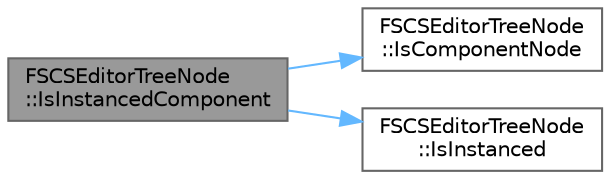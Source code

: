 digraph "FSCSEditorTreeNode::IsInstancedComponent"
{
 // INTERACTIVE_SVG=YES
 // LATEX_PDF_SIZE
  bgcolor="transparent";
  edge [fontname=Helvetica,fontsize=10,labelfontname=Helvetica,labelfontsize=10];
  node [fontname=Helvetica,fontsize=10,shape=box,height=0.2,width=0.4];
  rankdir="LR";
  Node1 [id="Node000001",label="FSCSEditorTreeNode\l::IsInstancedComponent",height=0.2,width=0.4,color="gray40", fillcolor="grey60", style="filled", fontcolor="black",tooltip=" "];
  Node1 -> Node2 [id="edge1_Node000001_Node000002",color="steelblue1",style="solid",tooltip=" "];
  Node2 [id="Node000002",label="FSCSEditorTreeNode\l::IsComponentNode",height=0.2,width=0.4,color="grey40", fillcolor="white", style="filled",URL="$d3/deb/classFSCSEditorTreeNode.html#ac5fa180bee331e0e3edbe684ed9a35c0",tooltip=" "];
  Node1 -> Node3 [id="edge2_Node000001_Node000003",color="steelblue1",style="solid",tooltip=" "];
  Node3 [id="Node000003",label="FSCSEditorTreeNode\l::IsInstanced",height=0.2,width=0.4,color="grey40", fillcolor="white", style="filled",URL="$d3/deb/classFSCSEditorTreeNode.html#a1cb4b204723b9a423750aebeb7e66034",tooltip=" "];
}
